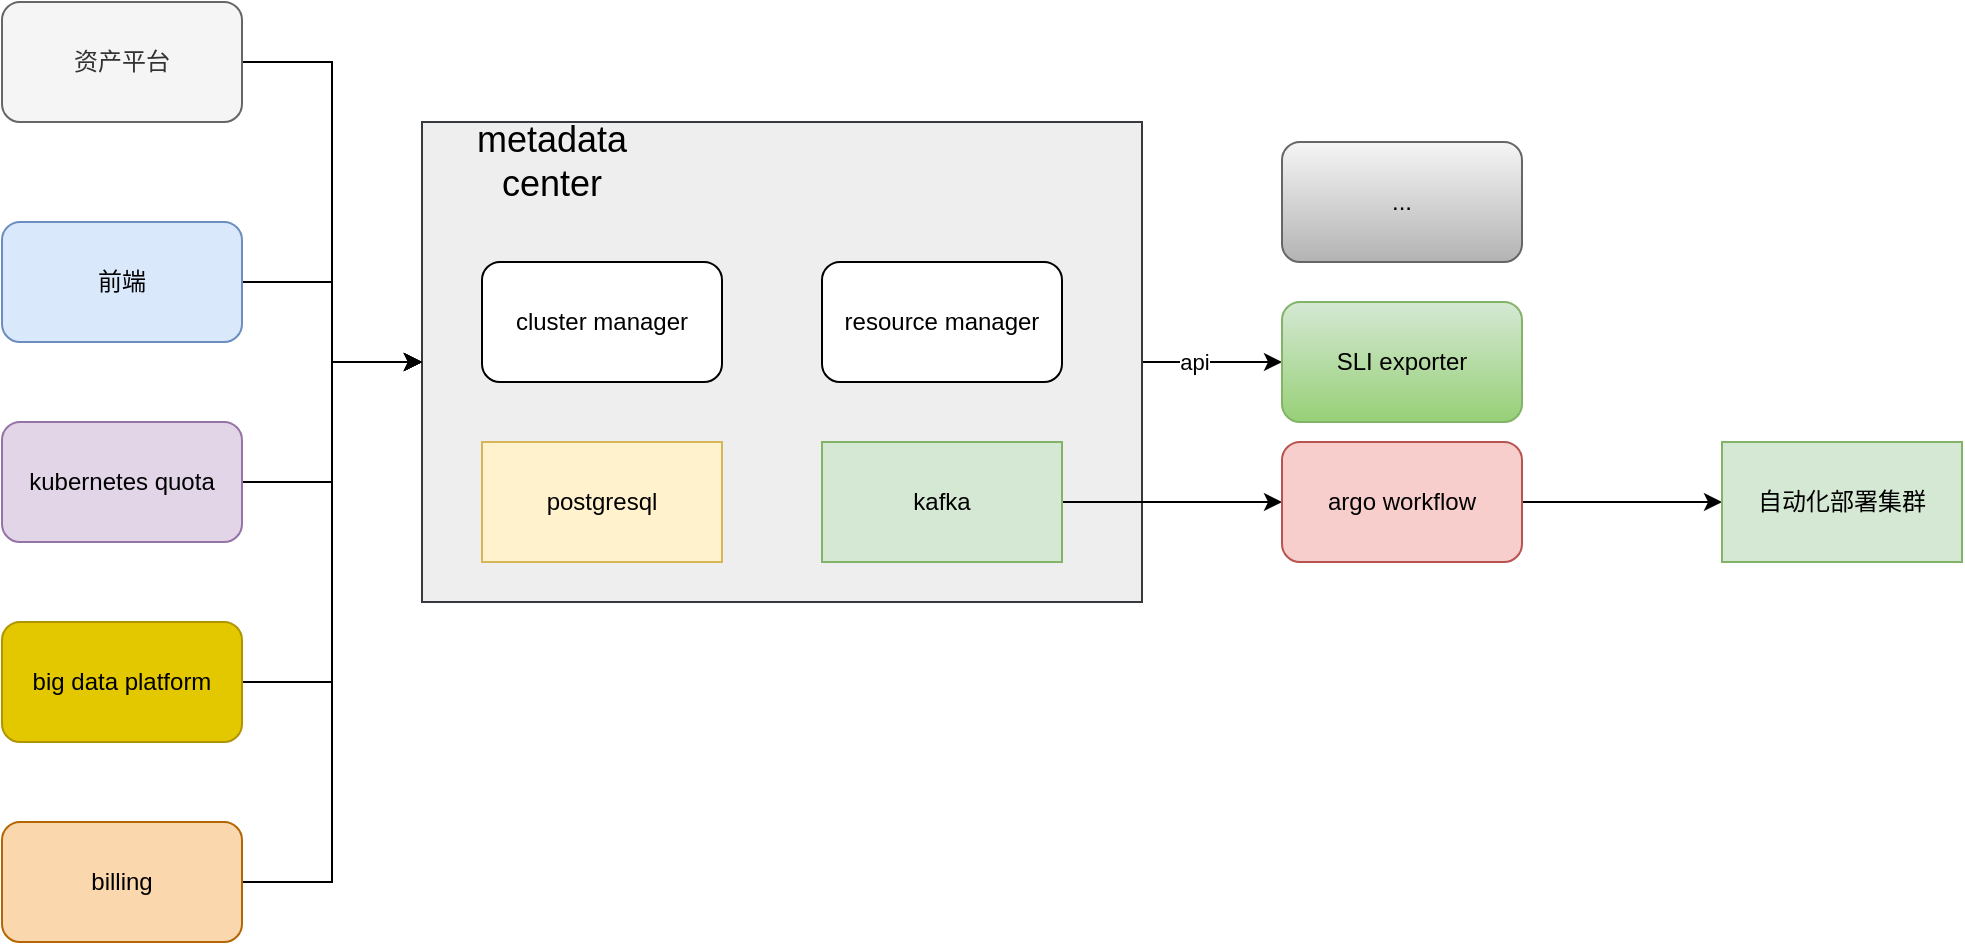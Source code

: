 <mxfile version="28.0.4">
  <diagram name="第 1 页" id="O_CaL7_8FN7S3GCzcawD">
    <mxGraphModel dx="1010" dy="604" grid="1" gridSize="10" guides="1" tooltips="1" connect="1" arrows="1" fold="1" page="1" pageScale="1" pageWidth="827" pageHeight="1169" math="0" shadow="0">
      <root>
        <mxCell id="0" />
        <mxCell id="1" parent="0" />
        <mxCell id="jfPkIXSfV5X4dAetIS_0-24" style="edgeStyle=orthogonalEdgeStyle;rounded=0;orthogonalLoop=1;jettySize=auto;html=1;entryX=0;entryY=0.5;entryDx=0;entryDy=0;" parent="1" source="jfPkIXSfV5X4dAetIS_0-21" target="jfPkIXSfV5X4dAetIS_0-22" edge="1">
          <mxGeometry relative="1" as="geometry" />
        </mxCell>
        <mxCell id="jfPkIXSfV5X4dAetIS_0-25" value="api" style="edgeLabel;html=1;align=center;verticalAlign=middle;resizable=0;points=[];" parent="jfPkIXSfV5X4dAetIS_0-24" vertex="1" connectable="0">
          <mxGeometry x="-0.257" relative="1" as="geometry">
            <mxPoint as="offset" />
          </mxGeometry>
        </mxCell>
        <mxCell id="jfPkIXSfV5X4dAetIS_0-21" value="" style="rounded=0;whiteSpace=wrap;html=1;fillColor=#eeeeee;strokeColor=#36393d;" parent="1" vertex="1">
          <mxGeometry x="330" y="170" width="360" height="240" as="geometry" />
        </mxCell>
        <mxCell id="jfPkIXSfV5X4dAetIS_0-26" style="edgeStyle=orthogonalEdgeStyle;rounded=0;orthogonalLoop=1;jettySize=auto;html=1;entryX=0;entryY=0.5;entryDx=0;entryDy=0;" parent="1" source="jfPkIXSfV5X4dAetIS_0-1" target="jfPkIXSfV5X4dAetIS_0-21" edge="1">
          <mxGeometry relative="1" as="geometry" />
        </mxCell>
        <mxCell id="jfPkIXSfV5X4dAetIS_0-1" value="资产平台" style="rounded=1;whiteSpace=wrap;html=1;fillColor=#f5f5f5;fontColor=#333333;strokeColor=#666666;" parent="1" vertex="1">
          <mxGeometry x="120" y="110" width="120" height="60" as="geometry" />
        </mxCell>
        <mxCell id="jfPkIXSfV5X4dAetIS_0-27" style="edgeStyle=orthogonalEdgeStyle;rounded=0;orthogonalLoop=1;jettySize=auto;html=1;entryX=0;entryY=0.5;entryDx=0;entryDy=0;" parent="1" source="jfPkIXSfV5X4dAetIS_0-4" target="jfPkIXSfV5X4dAetIS_0-21" edge="1">
          <mxGeometry relative="1" as="geometry" />
        </mxCell>
        <mxCell id="jfPkIXSfV5X4dAetIS_0-4" value="前端" style="rounded=1;whiteSpace=wrap;html=1;fillColor=#dae8fc;strokeColor=#6c8ebf;" parent="1" vertex="1">
          <mxGeometry x="120" y="220" width="120" height="60" as="geometry" />
        </mxCell>
        <mxCell id="jfPkIXSfV5X4dAetIS_0-5" value="cluster manager" style="rounded=1;whiteSpace=wrap;html=1;" parent="1" vertex="1">
          <mxGeometry x="360" y="240" width="120" height="60" as="geometry" />
        </mxCell>
        <mxCell id="jfPkIXSfV5X4dAetIS_0-6" value="postgresql" style="rounded=0;whiteSpace=wrap;html=1;fillColor=#fff2cc;strokeColor=#d6b656;" parent="1" vertex="1">
          <mxGeometry x="360" y="330" width="120" height="60" as="geometry" />
        </mxCell>
        <mxCell id="jfPkIXSfV5X4dAetIS_0-10" value="" style="edgeStyle=orthogonalEdgeStyle;rounded=0;orthogonalLoop=1;jettySize=auto;html=1;" parent="1" source="jfPkIXSfV5X4dAetIS_0-7" target="jfPkIXSfV5X4dAetIS_0-9" edge="1">
          <mxGeometry relative="1" as="geometry" />
        </mxCell>
        <mxCell id="jfPkIXSfV5X4dAetIS_0-7" value="kafka" style="rounded=0;whiteSpace=wrap;html=1;fillColor=#d5e8d4;strokeColor=#82b366;" parent="1" vertex="1">
          <mxGeometry x="530" y="330" width="120" height="60" as="geometry" />
        </mxCell>
        <mxCell id="jfPkIXSfV5X4dAetIS_0-8" value="resource manager" style="rounded=1;whiteSpace=wrap;html=1;" parent="1" vertex="1">
          <mxGeometry x="530" y="240" width="120" height="60" as="geometry" />
        </mxCell>
        <mxCell id="jfPkIXSfV5X4dAetIS_0-13" style="edgeStyle=orthogonalEdgeStyle;rounded=0;orthogonalLoop=1;jettySize=auto;html=1;entryX=0;entryY=0.5;entryDx=0;entryDy=0;" parent="1" source="jfPkIXSfV5X4dAetIS_0-9" target="jfPkIXSfV5X4dAetIS_0-11" edge="1">
          <mxGeometry relative="1" as="geometry" />
        </mxCell>
        <mxCell id="jfPkIXSfV5X4dAetIS_0-9" value="argo workflow" style="whiteSpace=wrap;html=1;fillColor=#f8cecc;strokeColor=#b85450;rounded=1;" parent="1" vertex="1">
          <mxGeometry x="760" y="330" width="120" height="60" as="geometry" />
        </mxCell>
        <mxCell id="jfPkIXSfV5X4dAetIS_0-11" value="自动化部署集群" style="whiteSpace=wrap;html=1;fillColor=#d5e8d4;strokeColor=#82b366;rounded=0;" parent="1" vertex="1">
          <mxGeometry x="980" y="330" width="120" height="60" as="geometry" />
        </mxCell>
        <mxCell id="jfPkIXSfV5X4dAetIS_0-29" style="edgeStyle=orthogonalEdgeStyle;rounded=0;orthogonalLoop=1;jettySize=auto;html=1;entryX=0;entryY=0.5;entryDx=0;entryDy=0;" parent="1" source="jfPkIXSfV5X4dAetIS_0-16" target="jfPkIXSfV5X4dAetIS_0-21" edge="1">
          <mxGeometry relative="1" as="geometry" />
        </mxCell>
        <mxCell id="jfPkIXSfV5X4dAetIS_0-16" value="kubernetes quota" style="rounded=1;whiteSpace=wrap;html=1;fillColor=#e1d5e7;strokeColor=#9673a6;" parent="1" vertex="1">
          <mxGeometry x="120" y="320" width="120" height="60" as="geometry" />
        </mxCell>
        <mxCell id="jfPkIXSfV5X4dAetIS_0-30" style="edgeStyle=orthogonalEdgeStyle;rounded=0;orthogonalLoop=1;jettySize=auto;html=1;entryX=0;entryY=0.5;entryDx=0;entryDy=0;" parent="1" source="jfPkIXSfV5X4dAetIS_0-17" target="jfPkIXSfV5X4dAetIS_0-21" edge="1">
          <mxGeometry relative="1" as="geometry" />
        </mxCell>
        <mxCell id="jfPkIXSfV5X4dAetIS_0-17" value="big data platform" style="rounded=1;whiteSpace=wrap;html=1;fillColor=#e3c800;fontColor=#000000;strokeColor=#B09500;" parent="1" vertex="1">
          <mxGeometry x="120" y="420" width="120" height="60" as="geometry" />
        </mxCell>
        <mxCell id="jfPkIXSfV5X4dAetIS_0-31" style="edgeStyle=orthogonalEdgeStyle;rounded=0;orthogonalLoop=1;jettySize=auto;html=1;entryX=0;entryY=0.5;entryDx=0;entryDy=0;" parent="1" source="jfPkIXSfV5X4dAetIS_0-18" target="jfPkIXSfV5X4dAetIS_0-21" edge="1">
          <mxGeometry relative="1" as="geometry" />
        </mxCell>
        <mxCell id="jfPkIXSfV5X4dAetIS_0-18" value="billing" style="rounded=1;whiteSpace=wrap;html=1;fillColor=#fad7ac;strokeColor=#b46504;" parent="1" vertex="1">
          <mxGeometry x="120" y="520" width="120" height="60" as="geometry" />
        </mxCell>
        <mxCell id="jfPkIXSfV5X4dAetIS_0-22" value="SLI exporter" style="whiteSpace=wrap;html=1;fillColor=#d5e8d4;strokeColor=#82b366;rounded=1;gradientColor=#97d077;" parent="1" vertex="1">
          <mxGeometry x="760" y="260" width="120" height="60" as="geometry" />
        </mxCell>
        <mxCell id="jfPkIXSfV5X4dAetIS_0-23" value="..." style="whiteSpace=wrap;html=1;fillColor=#f5f5f5;strokeColor=#666666;rounded=1;gradientColor=#b3b3b3;" parent="1" vertex="1">
          <mxGeometry x="760" y="180" width="120" height="60" as="geometry" />
        </mxCell>
        <mxCell id="jfPkIXSfV5X4dAetIS_0-32" value="&lt;font style=&quot;font-size: 18px;&quot;&gt;metadata center&lt;/font&gt;" style="text;html=1;align=center;verticalAlign=middle;whiteSpace=wrap;rounded=0;" parent="1" vertex="1">
          <mxGeometry x="340" y="170" width="110" height="40" as="geometry" />
        </mxCell>
      </root>
    </mxGraphModel>
  </diagram>
</mxfile>
